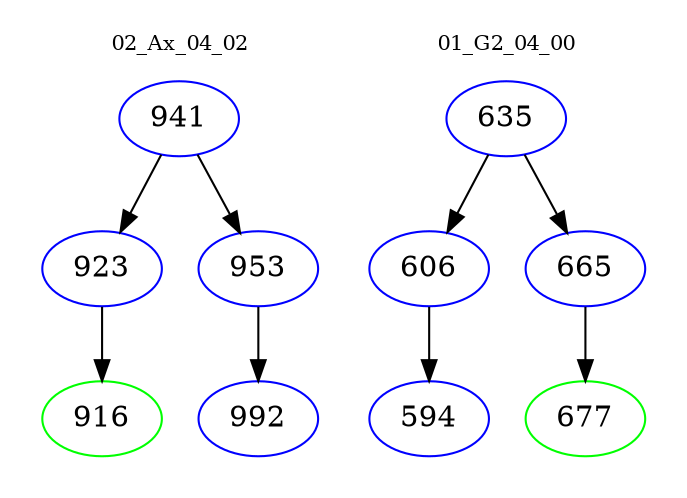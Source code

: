digraph{
subgraph cluster_0 {
color = white
label = "02_Ax_04_02";
fontsize=10;
T0_941 [label="941", color="blue"]
T0_941 -> T0_923 [color="black"]
T0_923 [label="923", color="blue"]
T0_923 -> T0_916 [color="black"]
T0_916 [label="916", color="green"]
T0_941 -> T0_953 [color="black"]
T0_953 [label="953", color="blue"]
T0_953 -> T0_992 [color="black"]
T0_992 [label="992", color="blue"]
}
subgraph cluster_1 {
color = white
label = "01_G2_04_00";
fontsize=10;
T1_635 [label="635", color="blue"]
T1_635 -> T1_606 [color="black"]
T1_606 [label="606", color="blue"]
T1_606 -> T1_594 [color="black"]
T1_594 [label="594", color="blue"]
T1_635 -> T1_665 [color="black"]
T1_665 [label="665", color="blue"]
T1_665 -> T1_677 [color="black"]
T1_677 [label="677", color="green"]
}
}
